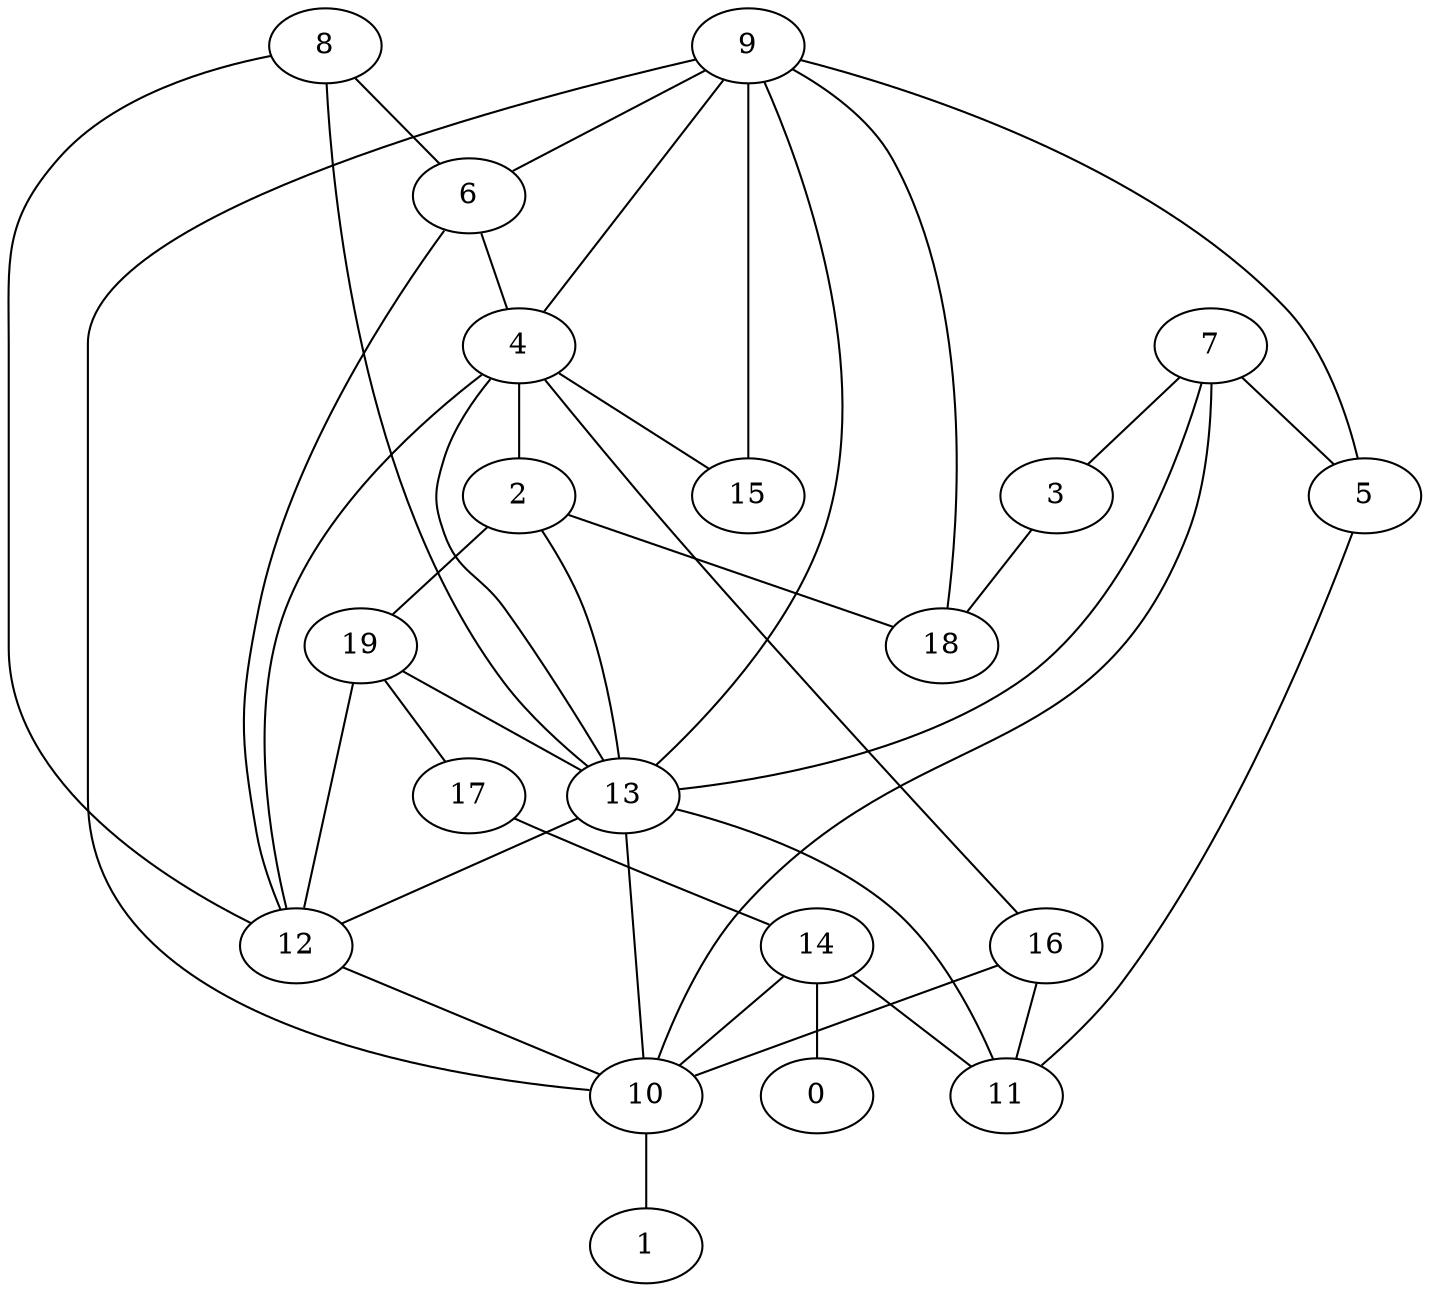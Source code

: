 digraph GG_graph {

subgraph G_graph {
edge [color = black]
"4" -> "15" [dir = none]
"19" -> "13" [dir = none]
"10" -> "1" [dir = none]
"14" -> "11" [dir = none]
"14" -> "0" [dir = none]
"14" -> "10" [dir = none]
"13" -> "12" [dir = none]
"13" -> "11" [dir = none]
"5" -> "11" [dir = none]
"9" -> "6" [dir = none]
"9" -> "15" [dir = none]
"9" -> "18" [dir = none]
"9" -> "5" [dir = none]
"7" -> "13" [dir = none]
"17" -> "14" [dir = none]
"3" -> "18" [dir = none]
"16" -> "10" [dir = none]
"8" -> "13" [dir = none]
"2" -> "18" [dir = none]
"8" -> "12" [dir = none]
"4" -> "12" [dir = none]
"19" -> "12" [dir = none]
"4" -> "2" [dir = none]
"2" -> "19" [dir = none]
"9" -> "4" [dir = none]
"6" -> "4" [dir = none]
"2" -> "13" [dir = none]
"19" -> "17" [dir = none]
"7" -> "10" [dir = none]
"9" -> "10" [dir = none]
"8" -> "6" [dir = none]
"4" -> "13" [dir = none]
"13" -> "10" [dir = none]
"6" -> "12" [dir = none]
"7" -> "5" [dir = none]
"7" -> "3" [dir = none]
"16" -> "11" [dir = none]
"12" -> "10" [dir = none]
"9" -> "13" [dir = none]
"4" -> "16" [dir = none]
}

}
